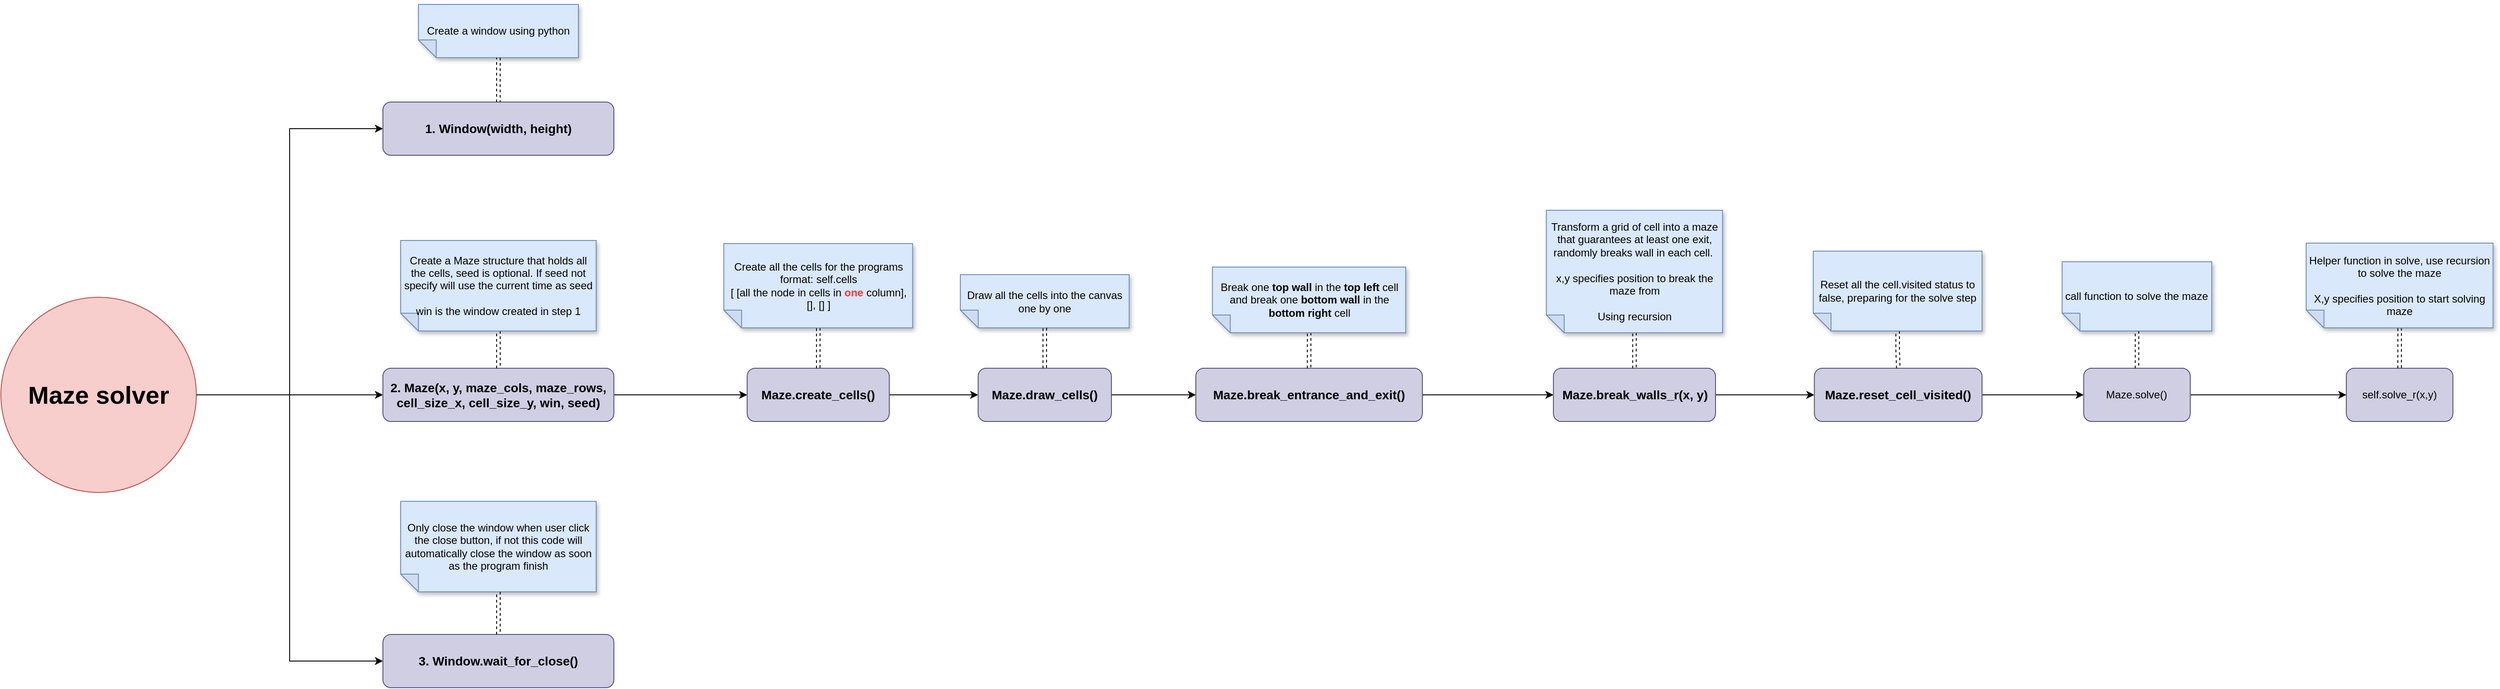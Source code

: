 <mxfile version="24.7.5">
  <diagram name="Page-1" id="4__jY9YVqlJ31psE56tC">
    <mxGraphModel dx="1645" dy="538" grid="1" gridSize="10" guides="1" tooltips="1" connect="1" arrows="1" fold="1" page="1" pageScale="1" pageWidth="850" pageHeight="1100" math="0" shadow="0">
      <root>
        <mxCell id="0" />
        <mxCell id="1" parent="0" />
        <mxCell id="GIhk7W3J_sn6X2ElXR6Z-19" value="&lt;h3&gt;1. Window(width, height)&lt;/h3&gt;" style="rounded=1;whiteSpace=wrap;html=1;points=[[0,0,0,0,0],[0,0.25,0,0,0],[0,0.5,0,0,0],[0,0.75,0,0,0],[0,1,0,0,0],[0.25,0,0,0,0],[0.25,1,0,0,0],[0.5,0,0,0,0],[0.5,1,0,0,0],[0.75,0,0,0,0],[0.75,1,0,0,0],[1,0,0,0,0],[1,0.25,0,0,0],[1,0.5,0,0,0],[1,0.75,0,0,0],[1,1,0,0,0]];glass=0;shadow=0;fillColor=#d0cee2;strokeColor=#56517e;" parent="1" vertex="1">
          <mxGeometry x="50" y="300" width="260" height="60" as="geometry" />
        </mxCell>
        <mxCell id="GIhk7W3J_sn6X2ElXR6Z-17" value="" style="edgeStyle=orthogonalEdgeStyle;rounded=0;orthogonalLoop=1;jettySize=auto;entryX=0;entryY=0.5;entryDx=0;entryDy=0;jumpStyle=arc;jumpSize=6;fontFamily=Helvetica;horizontal=1;align=center;labelBorderColor=none;html=1;labelBackgroundColor=none;fontColor=#000000;verticalAlign=bottom;" parent="1" source="GIhk7W3J_sn6X2ElXR6Z-15" target="GIhk7W3J_sn6X2ElXR6Z-19" edge="1">
          <mxGeometry x="-0.003" relative="1" as="geometry">
            <mxPoint x="160" y="280" as="targetPoint" />
            <mxPoint as="offset" />
          </mxGeometry>
        </mxCell>
        <mxCell id="oYEN3Hpr3XUJl6wz0SNG-26" style="edgeStyle=orthogonalEdgeStyle;rounded=0;orthogonalLoop=1;jettySize=auto;html=1;entryX=0;entryY=0.5;entryDx=0;entryDy=0;entryPerimeter=0;" edge="1" parent="1" source="GIhk7W3J_sn6X2ElXR6Z-15" target="oYEN3Hpr3XUJl6wz0SNG-24">
          <mxGeometry relative="1" as="geometry">
            <mxPoint x="-20" y="820" as="targetPoint" />
          </mxGeometry>
        </mxCell>
        <mxCell id="GIhk7W3J_sn6X2ElXR6Z-15" value="&lt;h1&gt;Maze solver&lt;/h1&gt;" style="ellipse;whiteSpace=wrap;html=1;aspect=fixed;fontSize=14;fillColor=#f8cecc;strokeColor=#b85450;gradientColor=none;" parent="1" vertex="1">
          <mxGeometry x="-380" y="520" width="220" height="220" as="geometry" />
        </mxCell>
        <mxCell id="GIhk7W3J_sn6X2ElXR6Z-29" value="Create a window using python" style="shape=note;whiteSpace=wrap;html=1;backgroundOutline=1;darkOpacity=0.05;fillColor=#dae8fc;strokeColor=#6c8ebf;fillStyle=solid;direction=west;gradientDirection=north;shadow=1;size=20;pointerEvents=1;align=center;verticalAlign=middle;fontFamily=Helvetica;fontSize=12;" parent="1" vertex="1">
          <mxGeometry x="90" y="190" width="180" height="60" as="geometry" />
        </mxCell>
        <mxCell id="GIhk7W3J_sn6X2ElXR6Z-30" style="rounded=0;orthogonalLoop=1;jettySize=auto;html=1;entryX=0.5;entryY=0;entryDx=0;entryDy=0;entryPerimeter=0;elbow=vertical;shape=link;dashed=1;" parent="1" source="GIhk7W3J_sn6X2ElXR6Z-29" target="GIhk7W3J_sn6X2ElXR6Z-19" edge="1">
          <mxGeometry relative="1" as="geometry" />
        </mxCell>
        <mxCell id="GIhk7W3J_sn6X2ElXR6Z-32" style="edgeStyle=orthogonalEdgeStyle;rounded=0;orthogonalLoop=1;jettySize=auto;html=1;entryX=0;entryY=0.5;entryDx=0;entryDy=0;entryPerimeter=0;" parent="1" source="GIhk7W3J_sn6X2ElXR6Z-15" target="oYEN3Hpr3XUJl6wz0SNG-1" edge="1">
          <mxGeometry relative="1" as="geometry">
            <mxPoint x="40" y="565" as="targetPoint" />
          </mxGeometry>
        </mxCell>
        <mxCell id="oYEN3Hpr3XUJl6wz0SNG-6" value="" style="edgeStyle=orthogonalEdgeStyle;rounded=0;orthogonalLoop=1;jettySize=auto;html=1;" edge="1" parent="1" source="oYEN3Hpr3XUJl6wz0SNG-1" target="oYEN3Hpr3XUJl6wz0SNG-5">
          <mxGeometry relative="1" as="geometry" />
        </mxCell>
        <mxCell id="oYEN3Hpr3XUJl6wz0SNG-1" value="&lt;h3&gt;2. Maze(x, y, maze_cols, maze_rows, cell_size_x, cell_size_y, win, seed)&lt;/h3&gt;" style="rounded=1;whiteSpace=wrap;html=1;points=[[0,0,0,0,0],[0,0.25,0,0,0],[0,0.5,0,0,0],[0,0.75,0,0,0],[0,1,0,0,0],[0.25,0,0,0,0],[0.25,1,0,0,0],[0.5,0,0,0,0],[0.5,1,0,0,0],[0.75,0,0,0,0],[0.75,1,0,0,0],[1,0,0,0,0],[1,0.25,0,0,0],[1,0.5,0,0,0],[1,0.75,0,0,0],[1,1,0,0,0]];glass=0;shadow=0;fillColor=#d0cee2;strokeColor=#56517e;" vertex="1" parent="1">
          <mxGeometry x="50" y="600" width="260" height="60" as="geometry" />
        </mxCell>
        <mxCell id="oYEN3Hpr3XUJl6wz0SNG-4" style="edgeStyle=orthogonalEdgeStyle;rounded=0;orthogonalLoop=1;jettySize=auto;html=1;dashed=1;shape=link;" edge="1" parent="1" source="oYEN3Hpr3XUJl6wz0SNG-3" target="oYEN3Hpr3XUJl6wz0SNG-1">
          <mxGeometry relative="1" as="geometry" />
        </mxCell>
        <mxCell id="oYEN3Hpr3XUJl6wz0SNG-3" value="Create a Maze structure that holds all the cells, seed is optional. If seed not specify will use the current time as seed&lt;br&gt;&lt;br&gt;win is the window created in step 1" style="shape=note;whiteSpace=wrap;html=1;backgroundOutline=1;darkOpacity=0.05;fillColor=#dae8fc;strokeColor=#6c8ebf;fillStyle=solid;direction=west;gradientDirection=north;shadow=1;size=20;pointerEvents=1;align=center;verticalAlign=middle;fontFamily=Helvetica;fontSize=12;" vertex="1" parent="1">
          <mxGeometry x="70" y="456" width="220" height="102" as="geometry" />
        </mxCell>
        <mxCell id="oYEN3Hpr3XUJl6wz0SNG-9" value="" style="edgeStyle=orthogonalEdgeStyle;rounded=0;orthogonalLoop=1;jettySize=auto;html=1;" edge="1" parent="1" source="oYEN3Hpr3XUJl6wz0SNG-5" target="oYEN3Hpr3XUJl6wz0SNG-8">
          <mxGeometry relative="1" as="geometry" />
        </mxCell>
        <mxCell id="oYEN3Hpr3XUJl6wz0SNG-5" value="&lt;h3&gt;Maze.create_cells()&lt;/h3&gt;" style="whiteSpace=wrap;html=1;fillColor=#d0cee2;strokeColor=#56517e;rounded=1;glass=0;shadow=0;" vertex="1" parent="1">
          <mxGeometry x="460" y="600" width="160" height="60" as="geometry" />
        </mxCell>
        <mxCell id="oYEN3Hpr3XUJl6wz0SNG-36" style="edgeStyle=orthogonalEdgeStyle;rounded=0;orthogonalLoop=1;jettySize=auto;html=1;entryX=0.5;entryY=0;entryDx=0;entryDy=0;dashed=1;shape=link;" edge="1" parent="1" source="oYEN3Hpr3XUJl6wz0SNG-7" target="oYEN3Hpr3XUJl6wz0SNG-5">
          <mxGeometry relative="1" as="geometry" />
        </mxCell>
        <mxCell id="oYEN3Hpr3XUJl6wz0SNG-7" value="Create all the cells for the programs&lt;div&gt;format: self.cells&lt;br&gt;[ [all the node in cells in &lt;b style=&quot;color: rgb(255, 51, 51);&quot;&gt;one &lt;/b&gt;column], [], []&amp;nbsp;]&lt;/div&gt;" style="shape=note;whiteSpace=wrap;html=1;backgroundOutline=1;darkOpacity=0.05;fillColor=#dae8fc;strokeColor=#6c8ebf;fillStyle=solid;direction=west;gradientDirection=north;shadow=1;size=20;pointerEvents=1;align=center;verticalAlign=middle;fontFamily=Helvetica;fontSize=12;" vertex="1" parent="1">
          <mxGeometry x="433.75" y="459.5" width="212.5" height="95" as="geometry" />
        </mxCell>
        <mxCell id="oYEN3Hpr3XUJl6wz0SNG-13" value="" style="edgeStyle=orthogonalEdgeStyle;rounded=0;orthogonalLoop=1;jettySize=auto;html=1;" edge="1" parent="1" source="oYEN3Hpr3XUJl6wz0SNG-8" target="oYEN3Hpr3XUJl6wz0SNG-12">
          <mxGeometry relative="1" as="geometry" />
        </mxCell>
        <mxCell id="oYEN3Hpr3XUJl6wz0SNG-8" value="&lt;h3&gt;Maze.draw_cells()&lt;/h3&gt;" style="whiteSpace=wrap;html=1;fillColor=#d0cee2;strokeColor=#56517e;rounded=1;glass=0;shadow=0;" vertex="1" parent="1">
          <mxGeometry x="720" y="600" width="150" height="60" as="geometry" />
        </mxCell>
        <mxCell id="oYEN3Hpr3XUJl6wz0SNG-10" value="Draw all the cells into the canvas one by one" style="shape=note;whiteSpace=wrap;html=1;backgroundOutline=1;darkOpacity=0.05;fillColor=#dae8fc;strokeColor=#6c8ebf;fillStyle=solid;direction=west;gradientDirection=north;shadow=1;size=20;pointerEvents=1;align=center;verticalAlign=middle;fontFamily=Helvetica;fontSize=12;" vertex="1" parent="1">
          <mxGeometry x="700" y="494.5" width="190" height="60" as="geometry" />
        </mxCell>
        <mxCell id="oYEN3Hpr3XUJl6wz0SNG-16" value="" style="edgeStyle=orthogonalEdgeStyle;rounded=0;orthogonalLoop=1;jettySize=auto;html=1;" edge="1" parent="1" source="oYEN3Hpr3XUJl6wz0SNG-12" target="oYEN3Hpr3XUJl6wz0SNG-15">
          <mxGeometry relative="1" as="geometry" />
        </mxCell>
        <mxCell id="oYEN3Hpr3XUJl6wz0SNG-12" value="&lt;h3&gt;Maze.break_entrance_and_exit()&lt;/h3&gt;" style="whiteSpace=wrap;html=1;fillColor=#d0cee2;strokeColor=#56517e;rounded=1;glass=0;shadow=0;" vertex="1" parent="1">
          <mxGeometry x="965" y="600" width="255" height="60" as="geometry" />
        </mxCell>
        <mxCell id="oYEN3Hpr3XUJl6wz0SNG-34" style="edgeStyle=orthogonalEdgeStyle;rounded=0;orthogonalLoop=1;jettySize=auto;html=1;entryX=0.5;entryY=0;entryDx=0;entryDy=0;dashed=1;shape=link;" edge="1" parent="1" source="oYEN3Hpr3XUJl6wz0SNG-14" target="oYEN3Hpr3XUJl6wz0SNG-12">
          <mxGeometry relative="1" as="geometry" />
        </mxCell>
        <mxCell id="oYEN3Hpr3XUJl6wz0SNG-14" value="Break one &lt;b&gt;top wall&lt;/b&gt; in the &lt;b&gt;top left&lt;/b&gt; cell and break one &lt;b&gt;bottom wall&lt;/b&gt; in the&lt;b&gt; bottom right&lt;/b&gt; cell" style="shape=note;whiteSpace=wrap;html=1;backgroundOutline=1;darkOpacity=0.05;fillColor=#dae8fc;strokeColor=#6c8ebf;fillStyle=solid;direction=west;gradientDirection=north;shadow=1;size=20;pointerEvents=1;align=center;verticalAlign=middle;fontFamily=Helvetica;fontSize=12;" vertex="1" parent="1">
          <mxGeometry x="983.75" y="486" width="217.5" height="74" as="geometry" />
        </mxCell>
        <mxCell id="oYEN3Hpr3XUJl6wz0SNG-19" value="" style="edgeStyle=orthogonalEdgeStyle;rounded=0;orthogonalLoop=1;jettySize=auto;html=1;" edge="1" parent="1" source="oYEN3Hpr3XUJl6wz0SNG-15" target="oYEN3Hpr3XUJl6wz0SNG-18">
          <mxGeometry relative="1" as="geometry" />
        </mxCell>
        <mxCell id="oYEN3Hpr3XUJl6wz0SNG-15" value="&lt;h3&gt;Maze.break_walls_r(x, y)&lt;/h3&gt;" style="whiteSpace=wrap;html=1;fillColor=#d0cee2;strokeColor=#56517e;rounded=1;glass=0;shadow=0;" vertex="1" parent="1">
          <mxGeometry x="1367.5" y="600" width="182.5" height="60" as="geometry" />
        </mxCell>
        <mxCell id="oYEN3Hpr3XUJl6wz0SNG-33" style="edgeStyle=orthogonalEdgeStyle;rounded=0;orthogonalLoop=1;jettySize=auto;html=1;dashed=1;shape=link;" edge="1" parent="1" source="oYEN3Hpr3XUJl6wz0SNG-17" target="oYEN3Hpr3XUJl6wz0SNG-15">
          <mxGeometry relative="1" as="geometry" />
        </mxCell>
        <mxCell id="oYEN3Hpr3XUJl6wz0SNG-17" value="Transform a grid of cell into a maze that guarantees at least one exit, randomly breaks wall in each cell.&amp;nbsp;&lt;br&gt;&lt;br&gt;x,y specifies position to break the maze from&lt;br&gt;&lt;div&gt;&lt;br&gt;&lt;/div&gt;&lt;div&gt;Using recursion&lt;/div&gt;" style="shape=note;whiteSpace=wrap;html=1;backgroundOutline=1;darkOpacity=0.05;fillColor=#dae8fc;strokeColor=#6c8ebf;fillStyle=solid;direction=west;gradientDirection=north;shadow=1;size=20;pointerEvents=1;align=center;verticalAlign=middle;fontFamily=Helvetica;fontSize=12;" vertex="1" parent="1">
          <mxGeometry x="1359.61" y="422" width="198.28" height="138" as="geometry" />
        </mxCell>
        <mxCell id="oYEN3Hpr3XUJl6wz0SNG-22" value="" style="edgeStyle=orthogonalEdgeStyle;rounded=0;orthogonalLoop=1;jettySize=auto;html=1;" edge="1" parent="1" source="oYEN3Hpr3XUJl6wz0SNG-18" target="oYEN3Hpr3XUJl6wz0SNG-21">
          <mxGeometry relative="1" as="geometry" />
        </mxCell>
        <mxCell id="oYEN3Hpr3XUJl6wz0SNG-18" value="&lt;h3&gt;Maze.reset_cell_visited()&lt;/h3&gt;" style="whiteSpace=wrap;html=1;fillColor=#d0cee2;strokeColor=#56517e;rounded=1;glass=0;shadow=0;" vertex="1" parent="1">
          <mxGeometry x="1661.25" y="600" width="188.75" height="60" as="geometry" />
        </mxCell>
        <mxCell id="oYEN3Hpr3XUJl6wz0SNG-32" style="edgeStyle=orthogonalEdgeStyle;rounded=0;orthogonalLoop=1;jettySize=auto;html=1;dashed=1;shape=link;" edge="1" parent="1" source="oYEN3Hpr3XUJl6wz0SNG-20" target="oYEN3Hpr3XUJl6wz0SNG-18">
          <mxGeometry relative="1" as="geometry" />
        </mxCell>
        <mxCell id="oYEN3Hpr3XUJl6wz0SNG-20" value="Reset all the cell.visited status to false, preparing for the solve step" style="shape=note;whiteSpace=wrap;html=1;backgroundOutline=1;darkOpacity=0.05;fillColor=#dae8fc;strokeColor=#6c8ebf;fillStyle=solid;direction=west;gradientDirection=north;shadow=1;size=20;pointerEvents=1;align=center;verticalAlign=middle;fontFamily=Helvetica;fontSize=12;" vertex="1" parent="1">
          <mxGeometry x="1660" y="468" width="190" height="90" as="geometry" />
        </mxCell>
        <mxCell id="oYEN3Hpr3XUJl6wz0SNG-28" value="" style="edgeStyle=orthogonalEdgeStyle;rounded=0;orthogonalLoop=1;jettySize=auto;html=1;" edge="1" parent="1" source="oYEN3Hpr3XUJl6wz0SNG-21" target="oYEN3Hpr3XUJl6wz0SNG-27">
          <mxGeometry relative="1" as="geometry" />
        </mxCell>
        <mxCell id="oYEN3Hpr3XUJl6wz0SNG-21" value="Maze.solve()" style="whiteSpace=wrap;html=1;fillColor=#d0cee2;strokeColor=#56517e;rounded=1;glass=0;shadow=0;" vertex="1" parent="1">
          <mxGeometry x="1964.375" y="600" width="120" height="60" as="geometry" />
        </mxCell>
        <mxCell id="oYEN3Hpr3XUJl6wz0SNG-31" style="edgeStyle=orthogonalEdgeStyle;rounded=0;orthogonalLoop=1;jettySize=auto;html=1;dashed=1;shape=link;" edge="1" parent="1" source="oYEN3Hpr3XUJl6wz0SNG-23" target="oYEN3Hpr3XUJl6wz0SNG-21">
          <mxGeometry relative="1" as="geometry" />
        </mxCell>
        <mxCell id="oYEN3Hpr3XUJl6wz0SNG-23" value="call function to solve the maze" style="shape=note;whiteSpace=wrap;html=1;backgroundOutline=1;darkOpacity=0.05;fillColor=#dae8fc;strokeColor=#6c8ebf;fillStyle=solid;direction=west;gradientDirection=north;shadow=1;size=20;pointerEvents=1;align=center;verticalAlign=middle;fontFamily=Helvetica;fontSize=12;" vertex="1" parent="1">
          <mxGeometry x="1940.16" y="480" width="168.43" height="78" as="geometry" />
        </mxCell>
        <mxCell id="oYEN3Hpr3XUJl6wz0SNG-24" value="&lt;h3&gt;&lt;span style=&quot;font-size: 14.04px;&quot;&gt;3. Window.wait_for_close()&lt;/span&gt;&lt;br&gt;&lt;/h3&gt;" style="rounded=1;whiteSpace=wrap;html=1;points=[[0,0,0,0,0],[0,0.25,0,0,0],[0,0.5,0,0,0],[0,0.75,0,0,0],[0,1,0,0,0],[0.25,0,0,0,0],[0.25,1,0,0,0],[0.5,0,0,0,0],[0.5,1,0,0,0],[0.75,0,0,0,0],[0.75,1,0,0,0],[1,0,0,0,0],[1,0.25,0,0,0],[1,0.5,0,0,0],[1,0.75,0,0,0],[1,1,0,0,0]];glass=0;shadow=0;fillColor=#d0cee2;strokeColor=#56517e;" vertex="1" parent="1">
          <mxGeometry x="50" y="900" width="260" height="60" as="geometry" />
        </mxCell>
        <mxCell id="oYEN3Hpr3XUJl6wz0SNG-25" value="Only close the window when user click the close button, if not this code will automatically close the window as soon as the program finish" style="shape=note;whiteSpace=wrap;html=1;backgroundOutline=1;darkOpacity=0.05;fillColor=#dae8fc;strokeColor=#6c8ebf;fillStyle=solid;direction=west;gradientDirection=north;shadow=1;size=20;pointerEvents=1;align=center;verticalAlign=middle;fontFamily=Helvetica;fontSize=12;" vertex="1" parent="1">
          <mxGeometry x="70" y="750" width="220" height="102" as="geometry" />
        </mxCell>
        <mxCell id="oYEN3Hpr3XUJl6wz0SNG-27" value="self.solve_r(x,y)" style="whiteSpace=wrap;html=1;fillColor=#d0cee2;strokeColor=#56517e;rounded=1;glass=0;shadow=0;" vertex="1" parent="1">
          <mxGeometry x="2260.005" y="600" width="120" height="60" as="geometry" />
        </mxCell>
        <mxCell id="oYEN3Hpr3XUJl6wz0SNG-30" style="edgeStyle=orthogonalEdgeStyle;rounded=0;orthogonalLoop=1;jettySize=auto;html=1;dashed=1;shape=link;" edge="1" parent="1" source="oYEN3Hpr3XUJl6wz0SNG-29" target="oYEN3Hpr3XUJl6wz0SNG-27">
          <mxGeometry relative="1" as="geometry" />
        </mxCell>
        <mxCell id="oYEN3Hpr3XUJl6wz0SNG-29" value="Helper function in solve, use recursion to solve the maze&lt;br&gt;&lt;br&gt;X,y specifies position to start solving maze" style="shape=note;whiteSpace=wrap;html=1;backgroundOutline=1;darkOpacity=0.05;fillColor=#dae8fc;strokeColor=#6c8ebf;fillStyle=solid;direction=west;gradientDirection=north;shadow=1;size=20;pointerEvents=1;align=center;verticalAlign=middle;fontFamily=Helvetica;fontSize=12;" vertex="1" parent="1">
          <mxGeometry x="2214.85" y="459" width="210.31" height="95.5" as="geometry" />
        </mxCell>
        <mxCell id="oYEN3Hpr3XUJl6wz0SNG-35" style="edgeStyle=orthogonalEdgeStyle;rounded=0;orthogonalLoop=1;jettySize=auto;html=1;entryX=0.5;entryY=0;entryDx=0;entryDy=0;dashed=1;shape=link;" edge="1" parent="1" source="oYEN3Hpr3XUJl6wz0SNG-10" target="oYEN3Hpr3XUJl6wz0SNG-8">
          <mxGeometry relative="1" as="geometry" />
        </mxCell>
        <mxCell id="oYEN3Hpr3XUJl6wz0SNG-37" style="edgeStyle=orthogonalEdgeStyle;rounded=0;orthogonalLoop=1;jettySize=auto;html=1;entryX=0.5;entryY=0;entryDx=0;entryDy=0;entryPerimeter=0;shape=link;dashed=1;" edge="1" parent="1" source="oYEN3Hpr3XUJl6wz0SNG-25" target="oYEN3Hpr3XUJl6wz0SNG-24">
          <mxGeometry relative="1" as="geometry" />
        </mxCell>
      </root>
    </mxGraphModel>
  </diagram>
</mxfile>

